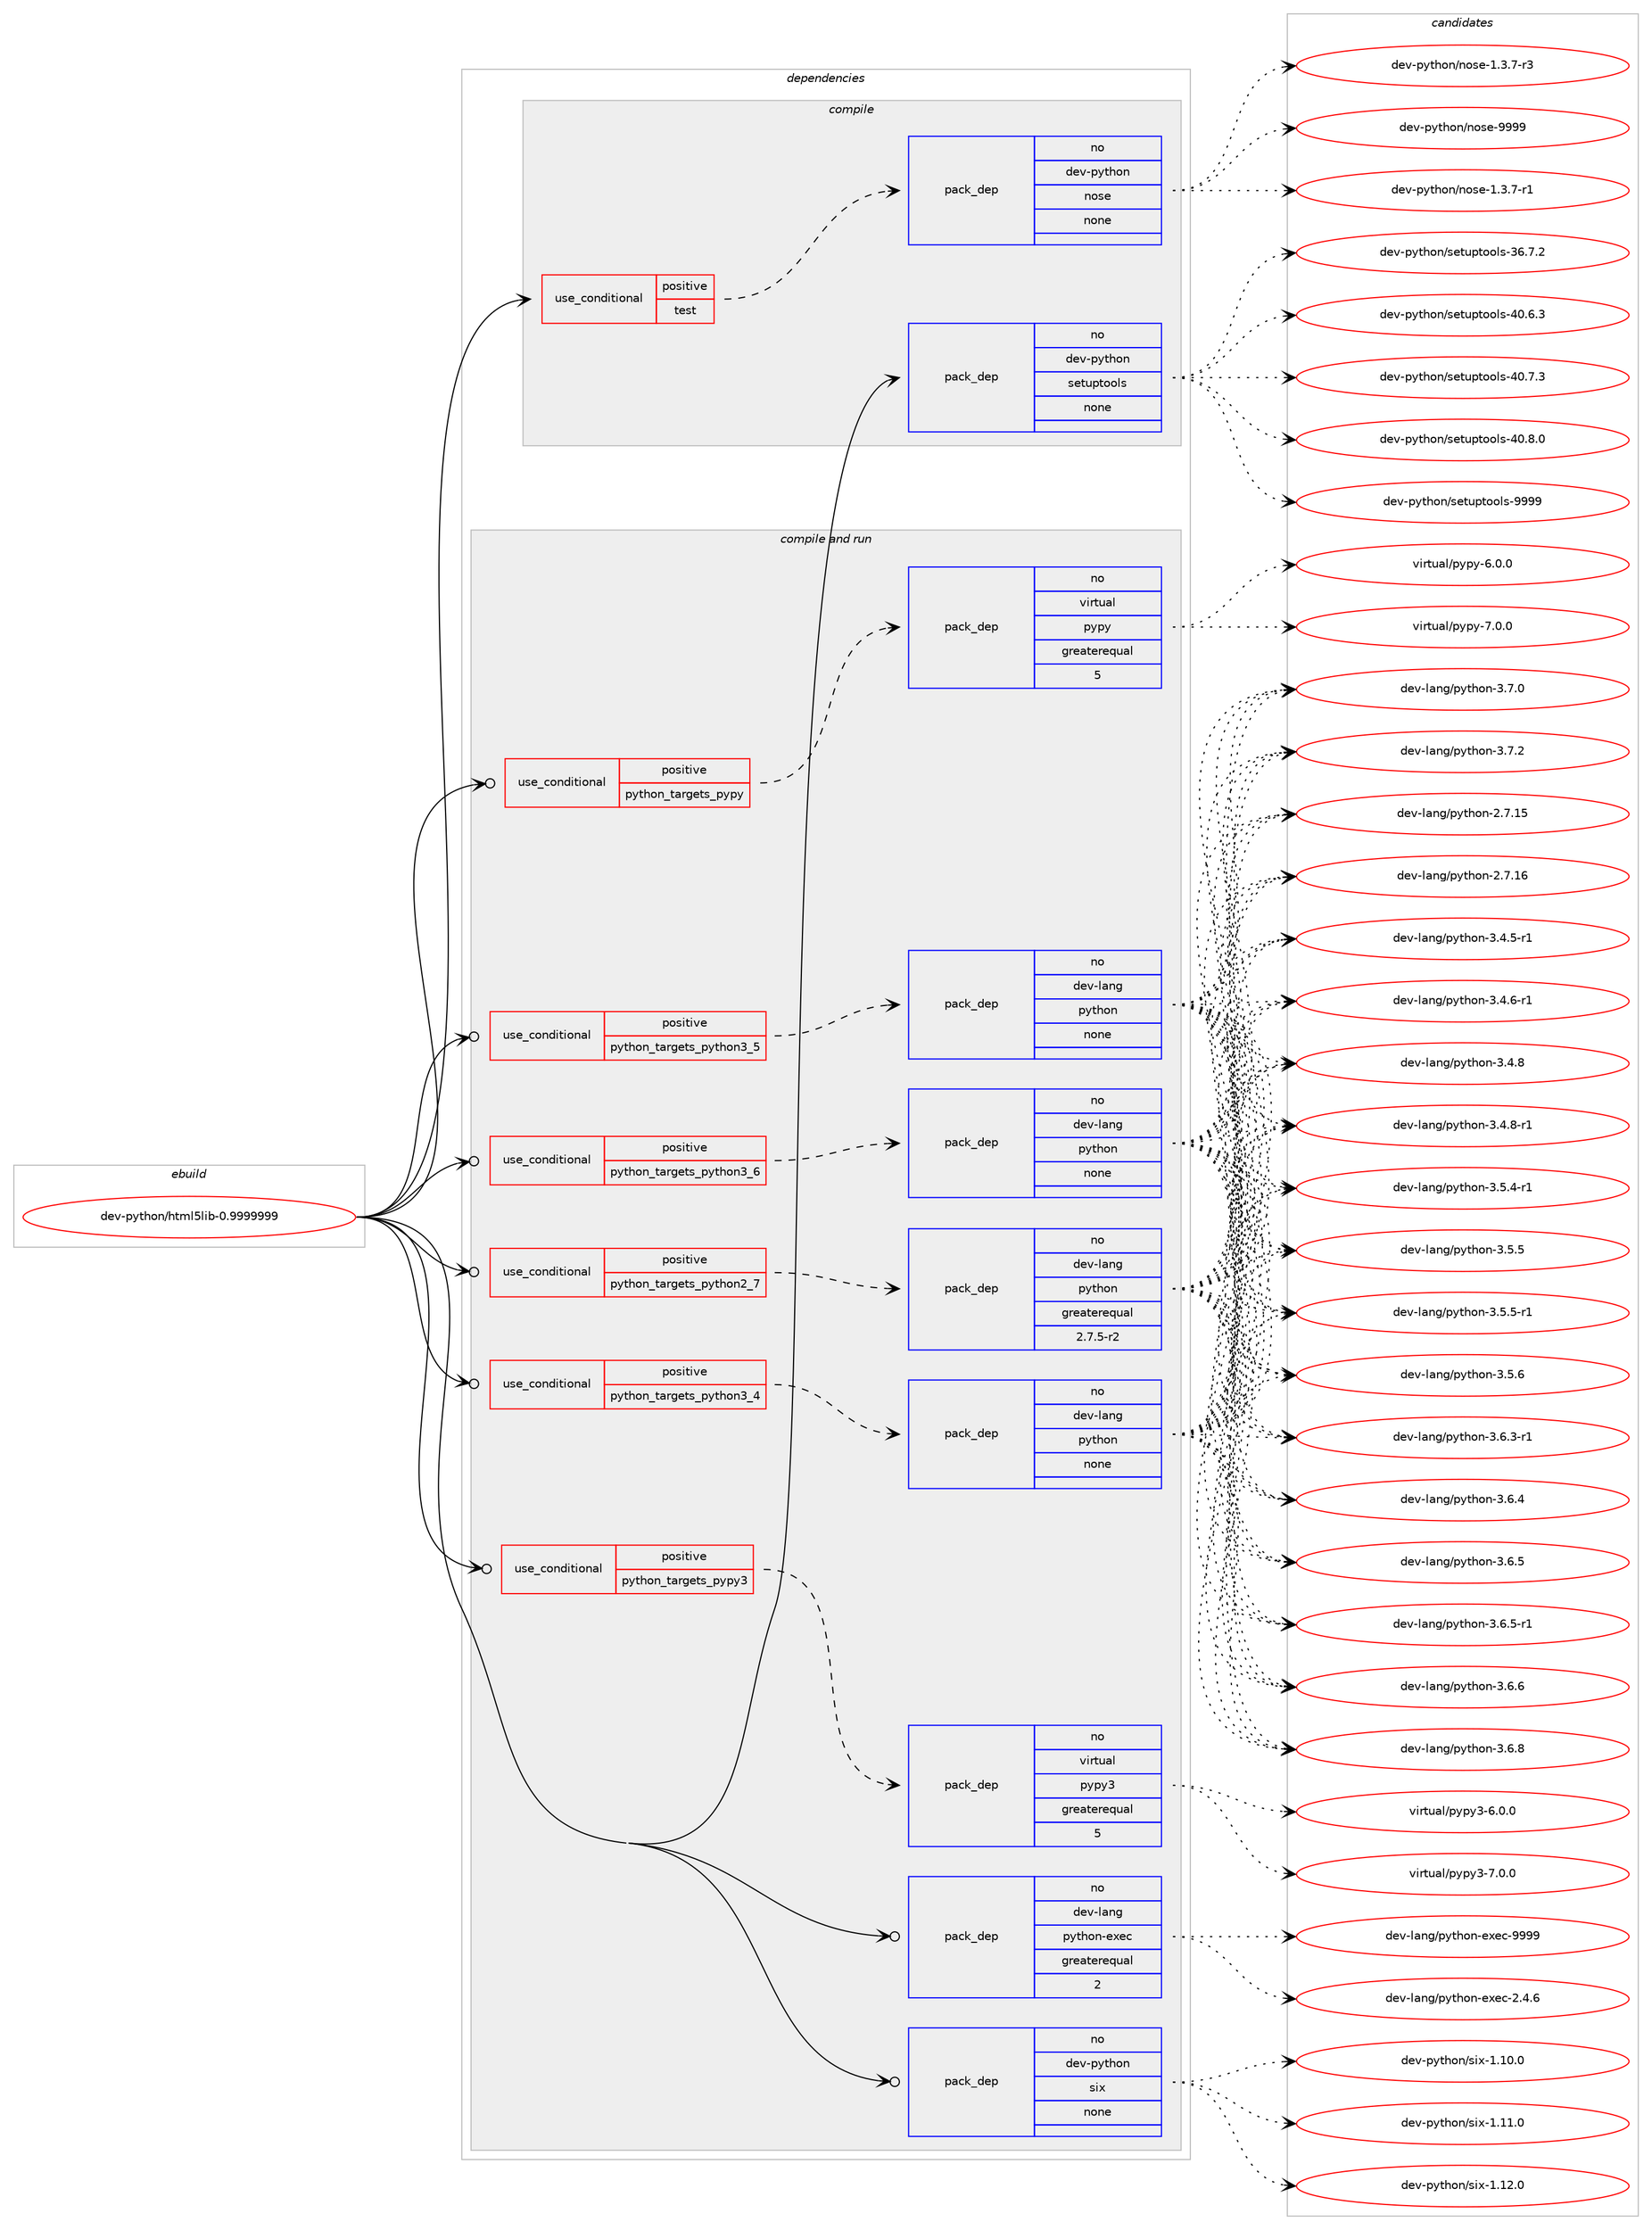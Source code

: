 digraph prolog {

# *************
# Graph options
# *************

newrank=true;
concentrate=true;
compound=true;
graph [rankdir=LR,fontname=Helvetica,fontsize=10,ranksep=1.5];#, ranksep=2.5, nodesep=0.2];
edge  [arrowhead=vee];
node  [fontname=Helvetica,fontsize=10];

# **********
# The ebuild
# **********

subgraph cluster_leftcol {
color=gray;
rank=same;
label=<<i>ebuild</i>>;
id [label="dev-python/html5lib-0.9999999", color=red, width=4, href="../dev-python/html5lib-0.9999999.svg"];
}

# ****************
# The dependencies
# ****************

subgraph cluster_midcol {
color=gray;
label=<<i>dependencies</i>>;
subgraph cluster_compile {
fillcolor="#eeeeee";
style=filled;
label=<<i>compile</i>>;
subgraph cond375424 {
dependency1412892 [label=<<TABLE BORDER="0" CELLBORDER="1" CELLSPACING="0" CELLPADDING="4"><TR><TD ROWSPAN="3" CELLPADDING="10">use_conditional</TD></TR><TR><TD>positive</TD></TR><TR><TD>test</TD></TR></TABLE>>, shape=none, color=red];
subgraph pack1014199 {
dependency1412893 [label=<<TABLE BORDER="0" CELLBORDER="1" CELLSPACING="0" CELLPADDING="4" WIDTH="220"><TR><TD ROWSPAN="6" CELLPADDING="30">pack_dep</TD></TR><TR><TD WIDTH="110">no</TD></TR><TR><TD>dev-python</TD></TR><TR><TD>nose</TD></TR><TR><TD>none</TD></TR><TR><TD></TD></TR></TABLE>>, shape=none, color=blue];
}
dependency1412892:e -> dependency1412893:w [weight=20,style="dashed",arrowhead="vee"];
}
id:e -> dependency1412892:w [weight=20,style="solid",arrowhead="vee"];
subgraph pack1014200 {
dependency1412894 [label=<<TABLE BORDER="0" CELLBORDER="1" CELLSPACING="0" CELLPADDING="4" WIDTH="220"><TR><TD ROWSPAN="6" CELLPADDING="30">pack_dep</TD></TR><TR><TD WIDTH="110">no</TD></TR><TR><TD>dev-python</TD></TR><TR><TD>setuptools</TD></TR><TR><TD>none</TD></TR><TR><TD></TD></TR></TABLE>>, shape=none, color=blue];
}
id:e -> dependency1412894:w [weight=20,style="solid",arrowhead="vee"];
}
subgraph cluster_compileandrun {
fillcolor="#eeeeee";
style=filled;
label=<<i>compile and run</i>>;
subgraph cond375425 {
dependency1412895 [label=<<TABLE BORDER="0" CELLBORDER="1" CELLSPACING="0" CELLPADDING="4"><TR><TD ROWSPAN="3" CELLPADDING="10">use_conditional</TD></TR><TR><TD>positive</TD></TR><TR><TD>python_targets_pypy</TD></TR></TABLE>>, shape=none, color=red];
subgraph pack1014201 {
dependency1412896 [label=<<TABLE BORDER="0" CELLBORDER="1" CELLSPACING="0" CELLPADDING="4" WIDTH="220"><TR><TD ROWSPAN="6" CELLPADDING="30">pack_dep</TD></TR><TR><TD WIDTH="110">no</TD></TR><TR><TD>virtual</TD></TR><TR><TD>pypy</TD></TR><TR><TD>greaterequal</TD></TR><TR><TD>5</TD></TR></TABLE>>, shape=none, color=blue];
}
dependency1412895:e -> dependency1412896:w [weight=20,style="dashed",arrowhead="vee"];
}
id:e -> dependency1412895:w [weight=20,style="solid",arrowhead="odotvee"];
subgraph cond375426 {
dependency1412897 [label=<<TABLE BORDER="0" CELLBORDER="1" CELLSPACING="0" CELLPADDING="4"><TR><TD ROWSPAN="3" CELLPADDING="10">use_conditional</TD></TR><TR><TD>positive</TD></TR><TR><TD>python_targets_pypy3</TD></TR></TABLE>>, shape=none, color=red];
subgraph pack1014202 {
dependency1412898 [label=<<TABLE BORDER="0" CELLBORDER="1" CELLSPACING="0" CELLPADDING="4" WIDTH="220"><TR><TD ROWSPAN="6" CELLPADDING="30">pack_dep</TD></TR><TR><TD WIDTH="110">no</TD></TR><TR><TD>virtual</TD></TR><TR><TD>pypy3</TD></TR><TR><TD>greaterequal</TD></TR><TR><TD>5</TD></TR></TABLE>>, shape=none, color=blue];
}
dependency1412897:e -> dependency1412898:w [weight=20,style="dashed",arrowhead="vee"];
}
id:e -> dependency1412897:w [weight=20,style="solid",arrowhead="odotvee"];
subgraph cond375427 {
dependency1412899 [label=<<TABLE BORDER="0" CELLBORDER="1" CELLSPACING="0" CELLPADDING="4"><TR><TD ROWSPAN="3" CELLPADDING="10">use_conditional</TD></TR><TR><TD>positive</TD></TR><TR><TD>python_targets_python2_7</TD></TR></TABLE>>, shape=none, color=red];
subgraph pack1014203 {
dependency1412900 [label=<<TABLE BORDER="0" CELLBORDER="1" CELLSPACING="0" CELLPADDING="4" WIDTH="220"><TR><TD ROWSPAN="6" CELLPADDING="30">pack_dep</TD></TR><TR><TD WIDTH="110">no</TD></TR><TR><TD>dev-lang</TD></TR><TR><TD>python</TD></TR><TR><TD>greaterequal</TD></TR><TR><TD>2.7.5-r2</TD></TR></TABLE>>, shape=none, color=blue];
}
dependency1412899:e -> dependency1412900:w [weight=20,style="dashed",arrowhead="vee"];
}
id:e -> dependency1412899:w [weight=20,style="solid",arrowhead="odotvee"];
subgraph cond375428 {
dependency1412901 [label=<<TABLE BORDER="0" CELLBORDER="1" CELLSPACING="0" CELLPADDING="4"><TR><TD ROWSPAN="3" CELLPADDING="10">use_conditional</TD></TR><TR><TD>positive</TD></TR><TR><TD>python_targets_python3_4</TD></TR></TABLE>>, shape=none, color=red];
subgraph pack1014204 {
dependency1412902 [label=<<TABLE BORDER="0" CELLBORDER="1" CELLSPACING="0" CELLPADDING="4" WIDTH="220"><TR><TD ROWSPAN="6" CELLPADDING="30">pack_dep</TD></TR><TR><TD WIDTH="110">no</TD></TR><TR><TD>dev-lang</TD></TR><TR><TD>python</TD></TR><TR><TD>none</TD></TR><TR><TD></TD></TR></TABLE>>, shape=none, color=blue];
}
dependency1412901:e -> dependency1412902:w [weight=20,style="dashed",arrowhead="vee"];
}
id:e -> dependency1412901:w [weight=20,style="solid",arrowhead="odotvee"];
subgraph cond375429 {
dependency1412903 [label=<<TABLE BORDER="0" CELLBORDER="1" CELLSPACING="0" CELLPADDING="4"><TR><TD ROWSPAN="3" CELLPADDING="10">use_conditional</TD></TR><TR><TD>positive</TD></TR><TR><TD>python_targets_python3_5</TD></TR></TABLE>>, shape=none, color=red];
subgraph pack1014205 {
dependency1412904 [label=<<TABLE BORDER="0" CELLBORDER="1" CELLSPACING="0" CELLPADDING="4" WIDTH="220"><TR><TD ROWSPAN="6" CELLPADDING="30">pack_dep</TD></TR><TR><TD WIDTH="110">no</TD></TR><TR><TD>dev-lang</TD></TR><TR><TD>python</TD></TR><TR><TD>none</TD></TR><TR><TD></TD></TR></TABLE>>, shape=none, color=blue];
}
dependency1412903:e -> dependency1412904:w [weight=20,style="dashed",arrowhead="vee"];
}
id:e -> dependency1412903:w [weight=20,style="solid",arrowhead="odotvee"];
subgraph cond375430 {
dependency1412905 [label=<<TABLE BORDER="0" CELLBORDER="1" CELLSPACING="0" CELLPADDING="4"><TR><TD ROWSPAN="3" CELLPADDING="10">use_conditional</TD></TR><TR><TD>positive</TD></TR><TR><TD>python_targets_python3_6</TD></TR></TABLE>>, shape=none, color=red];
subgraph pack1014206 {
dependency1412906 [label=<<TABLE BORDER="0" CELLBORDER="1" CELLSPACING="0" CELLPADDING="4" WIDTH="220"><TR><TD ROWSPAN="6" CELLPADDING="30">pack_dep</TD></TR><TR><TD WIDTH="110">no</TD></TR><TR><TD>dev-lang</TD></TR><TR><TD>python</TD></TR><TR><TD>none</TD></TR><TR><TD></TD></TR></TABLE>>, shape=none, color=blue];
}
dependency1412905:e -> dependency1412906:w [weight=20,style="dashed",arrowhead="vee"];
}
id:e -> dependency1412905:w [weight=20,style="solid",arrowhead="odotvee"];
subgraph pack1014207 {
dependency1412907 [label=<<TABLE BORDER="0" CELLBORDER="1" CELLSPACING="0" CELLPADDING="4" WIDTH="220"><TR><TD ROWSPAN="6" CELLPADDING="30">pack_dep</TD></TR><TR><TD WIDTH="110">no</TD></TR><TR><TD>dev-lang</TD></TR><TR><TD>python-exec</TD></TR><TR><TD>greaterequal</TD></TR><TR><TD>2</TD></TR></TABLE>>, shape=none, color=blue];
}
id:e -> dependency1412907:w [weight=20,style="solid",arrowhead="odotvee"];
subgraph pack1014208 {
dependency1412908 [label=<<TABLE BORDER="0" CELLBORDER="1" CELLSPACING="0" CELLPADDING="4" WIDTH="220"><TR><TD ROWSPAN="6" CELLPADDING="30">pack_dep</TD></TR><TR><TD WIDTH="110">no</TD></TR><TR><TD>dev-python</TD></TR><TR><TD>six</TD></TR><TR><TD>none</TD></TR><TR><TD></TD></TR></TABLE>>, shape=none, color=blue];
}
id:e -> dependency1412908:w [weight=20,style="solid",arrowhead="odotvee"];
}
subgraph cluster_run {
fillcolor="#eeeeee";
style=filled;
label=<<i>run</i>>;
}
}

# **************
# The candidates
# **************

subgraph cluster_choices {
rank=same;
color=gray;
label=<<i>candidates</i>>;

subgraph choice1014199 {
color=black;
nodesep=1;
choice10010111845112121116104111110471101111151014549465146554511449 [label="dev-python/nose-1.3.7-r1", color=red, width=4,href="../dev-python/nose-1.3.7-r1.svg"];
choice10010111845112121116104111110471101111151014549465146554511451 [label="dev-python/nose-1.3.7-r3", color=red, width=4,href="../dev-python/nose-1.3.7-r3.svg"];
choice10010111845112121116104111110471101111151014557575757 [label="dev-python/nose-9999", color=red, width=4,href="../dev-python/nose-9999.svg"];
dependency1412893:e -> choice10010111845112121116104111110471101111151014549465146554511449:w [style=dotted,weight="100"];
dependency1412893:e -> choice10010111845112121116104111110471101111151014549465146554511451:w [style=dotted,weight="100"];
dependency1412893:e -> choice10010111845112121116104111110471101111151014557575757:w [style=dotted,weight="100"];
}
subgraph choice1014200 {
color=black;
nodesep=1;
choice100101118451121211161041111104711510111611711211611111110811545515446554650 [label="dev-python/setuptools-36.7.2", color=red, width=4,href="../dev-python/setuptools-36.7.2.svg"];
choice100101118451121211161041111104711510111611711211611111110811545524846544651 [label="dev-python/setuptools-40.6.3", color=red, width=4,href="../dev-python/setuptools-40.6.3.svg"];
choice100101118451121211161041111104711510111611711211611111110811545524846554651 [label="dev-python/setuptools-40.7.3", color=red, width=4,href="../dev-python/setuptools-40.7.3.svg"];
choice100101118451121211161041111104711510111611711211611111110811545524846564648 [label="dev-python/setuptools-40.8.0", color=red, width=4,href="../dev-python/setuptools-40.8.0.svg"];
choice10010111845112121116104111110471151011161171121161111111081154557575757 [label="dev-python/setuptools-9999", color=red, width=4,href="../dev-python/setuptools-9999.svg"];
dependency1412894:e -> choice100101118451121211161041111104711510111611711211611111110811545515446554650:w [style=dotted,weight="100"];
dependency1412894:e -> choice100101118451121211161041111104711510111611711211611111110811545524846544651:w [style=dotted,weight="100"];
dependency1412894:e -> choice100101118451121211161041111104711510111611711211611111110811545524846554651:w [style=dotted,weight="100"];
dependency1412894:e -> choice100101118451121211161041111104711510111611711211611111110811545524846564648:w [style=dotted,weight="100"];
dependency1412894:e -> choice10010111845112121116104111110471151011161171121161111111081154557575757:w [style=dotted,weight="100"];
}
subgraph choice1014201 {
color=black;
nodesep=1;
choice1181051141161179710847112121112121455446484648 [label="virtual/pypy-6.0.0", color=red, width=4,href="../virtual/pypy-6.0.0.svg"];
choice1181051141161179710847112121112121455546484648 [label="virtual/pypy-7.0.0", color=red, width=4,href="../virtual/pypy-7.0.0.svg"];
dependency1412896:e -> choice1181051141161179710847112121112121455446484648:w [style=dotted,weight="100"];
dependency1412896:e -> choice1181051141161179710847112121112121455546484648:w [style=dotted,weight="100"];
}
subgraph choice1014202 {
color=black;
nodesep=1;
choice118105114116117971084711212111212151455446484648 [label="virtual/pypy3-6.0.0", color=red, width=4,href="../virtual/pypy3-6.0.0.svg"];
choice118105114116117971084711212111212151455546484648 [label="virtual/pypy3-7.0.0", color=red, width=4,href="../virtual/pypy3-7.0.0.svg"];
dependency1412898:e -> choice118105114116117971084711212111212151455446484648:w [style=dotted,weight="100"];
dependency1412898:e -> choice118105114116117971084711212111212151455546484648:w [style=dotted,weight="100"];
}
subgraph choice1014203 {
color=black;
nodesep=1;
choice10010111845108971101034711212111610411111045504655464953 [label="dev-lang/python-2.7.15", color=red, width=4,href="../dev-lang/python-2.7.15.svg"];
choice10010111845108971101034711212111610411111045504655464954 [label="dev-lang/python-2.7.16", color=red, width=4,href="../dev-lang/python-2.7.16.svg"];
choice1001011184510897110103471121211161041111104551465246534511449 [label="dev-lang/python-3.4.5-r1", color=red, width=4,href="../dev-lang/python-3.4.5-r1.svg"];
choice1001011184510897110103471121211161041111104551465246544511449 [label="dev-lang/python-3.4.6-r1", color=red, width=4,href="../dev-lang/python-3.4.6-r1.svg"];
choice100101118451089711010347112121116104111110455146524656 [label="dev-lang/python-3.4.8", color=red, width=4,href="../dev-lang/python-3.4.8.svg"];
choice1001011184510897110103471121211161041111104551465246564511449 [label="dev-lang/python-3.4.8-r1", color=red, width=4,href="../dev-lang/python-3.4.8-r1.svg"];
choice1001011184510897110103471121211161041111104551465346524511449 [label="dev-lang/python-3.5.4-r1", color=red, width=4,href="../dev-lang/python-3.5.4-r1.svg"];
choice100101118451089711010347112121116104111110455146534653 [label="dev-lang/python-3.5.5", color=red, width=4,href="../dev-lang/python-3.5.5.svg"];
choice1001011184510897110103471121211161041111104551465346534511449 [label="dev-lang/python-3.5.5-r1", color=red, width=4,href="../dev-lang/python-3.5.5-r1.svg"];
choice100101118451089711010347112121116104111110455146534654 [label="dev-lang/python-3.5.6", color=red, width=4,href="../dev-lang/python-3.5.6.svg"];
choice1001011184510897110103471121211161041111104551465446514511449 [label="dev-lang/python-3.6.3-r1", color=red, width=4,href="../dev-lang/python-3.6.3-r1.svg"];
choice100101118451089711010347112121116104111110455146544652 [label="dev-lang/python-3.6.4", color=red, width=4,href="../dev-lang/python-3.6.4.svg"];
choice100101118451089711010347112121116104111110455146544653 [label="dev-lang/python-3.6.5", color=red, width=4,href="../dev-lang/python-3.6.5.svg"];
choice1001011184510897110103471121211161041111104551465446534511449 [label="dev-lang/python-3.6.5-r1", color=red, width=4,href="../dev-lang/python-3.6.5-r1.svg"];
choice100101118451089711010347112121116104111110455146544654 [label="dev-lang/python-3.6.6", color=red, width=4,href="../dev-lang/python-3.6.6.svg"];
choice100101118451089711010347112121116104111110455146544656 [label="dev-lang/python-3.6.8", color=red, width=4,href="../dev-lang/python-3.6.8.svg"];
choice100101118451089711010347112121116104111110455146554648 [label="dev-lang/python-3.7.0", color=red, width=4,href="../dev-lang/python-3.7.0.svg"];
choice100101118451089711010347112121116104111110455146554650 [label="dev-lang/python-3.7.2", color=red, width=4,href="../dev-lang/python-3.7.2.svg"];
dependency1412900:e -> choice10010111845108971101034711212111610411111045504655464953:w [style=dotted,weight="100"];
dependency1412900:e -> choice10010111845108971101034711212111610411111045504655464954:w [style=dotted,weight="100"];
dependency1412900:e -> choice1001011184510897110103471121211161041111104551465246534511449:w [style=dotted,weight="100"];
dependency1412900:e -> choice1001011184510897110103471121211161041111104551465246544511449:w [style=dotted,weight="100"];
dependency1412900:e -> choice100101118451089711010347112121116104111110455146524656:w [style=dotted,weight="100"];
dependency1412900:e -> choice1001011184510897110103471121211161041111104551465246564511449:w [style=dotted,weight="100"];
dependency1412900:e -> choice1001011184510897110103471121211161041111104551465346524511449:w [style=dotted,weight="100"];
dependency1412900:e -> choice100101118451089711010347112121116104111110455146534653:w [style=dotted,weight="100"];
dependency1412900:e -> choice1001011184510897110103471121211161041111104551465346534511449:w [style=dotted,weight="100"];
dependency1412900:e -> choice100101118451089711010347112121116104111110455146534654:w [style=dotted,weight="100"];
dependency1412900:e -> choice1001011184510897110103471121211161041111104551465446514511449:w [style=dotted,weight="100"];
dependency1412900:e -> choice100101118451089711010347112121116104111110455146544652:w [style=dotted,weight="100"];
dependency1412900:e -> choice100101118451089711010347112121116104111110455146544653:w [style=dotted,weight="100"];
dependency1412900:e -> choice1001011184510897110103471121211161041111104551465446534511449:w [style=dotted,weight="100"];
dependency1412900:e -> choice100101118451089711010347112121116104111110455146544654:w [style=dotted,weight="100"];
dependency1412900:e -> choice100101118451089711010347112121116104111110455146544656:w [style=dotted,weight="100"];
dependency1412900:e -> choice100101118451089711010347112121116104111110455146554648:w [style=dotted,weight="100"];
dependency1412900:e -> choice100101118451089711010347112121116104111110455146554650:w [style=dotted,weight="100"];
}
subgraph choice1014204 {
color=black;
nodesep=1;
choice10010111845108971101034711212111610411111045504655464953 [label="dev-lang/python-2.7.15", color=red, width=4,href="../dev-lang/python-2.7.15.svg"];
choice10010111845108971101034711212111610411111045504655464954 [label="dev-lang/python-2.7.16", color=red, width=4,href="../dev-lang/python-2.7.16.svg"];
choice1001011184510897110103471121211161041111104551465246534511449 [label="dev-lang/python-3.4.5-r1", color=red, width=4,href="../dev-lang/python-3.4.5-r1.svg"];
choice1001011184510897110103471121211161041111104551465246544511449 [label="dev-lang/python-3.4.6-r1", color=red, width=4,href="../dev-lang/python-3.4.6-r1.svg"];
choice100101118451089711010347112121116104111110455146524656 [label="dev-lang/python-3.4.8", color=red, width=4,href="../dev-lang/python-3.4.8.svg"];
choice1001011184510897110103471121211161041111104551465246564511449 [label="dev-lang/python-3.4.8-r1", color=red, width=4,href="../dev-lang/python-3.4.8-r1.svg"];
choice1001011184510897110103471121211161041111104551465346524511449 [label="dev-lang/python-3.5.4-r1", color=red, width=4,href="../dev-lang/python-3.5.4-r1.svg"];
choice100101118451089711010347112121116104111110455146534653 [label="dev-lang/python-3.5.5", color=red, width=4,href="../dev-lang/python-3.5.5.svg"];
choice1001011184510897110103471121211161041111104551465346534511449 [label="dev-lang/python-3.5.5-r1", color=red, width=4,href="../dev-lang/python-3.5.5-r1.svg"];
choice100101118451089711010347112121116104111110455146534654 [label="dev-lang/python-3.5.6", color=red, width=4,href="../dev-lang/python-3.5.6.svg"];
choice1001011184510897110103471121211161041111104551465446514511449 [label="dev-lang/python-3.6.3-r1", color=red, width=4,href="../dev-lang/python-3.6.3-r1.svg"];
choice100101118451089711010347112121116104111110455146544652 [label="dev-lang/python-3.6.4", color=red, width=4,href="../dev-lang/python-3.6.4.svg"];
choice100101118451089711010347112121116104111110455146544653 [label="dev-lang/python-3.6.5", color=red, width=4,href="../dev-lang/python-3.6.5.svg"];
choice1001011184510897110103471121211161041111104551465446534511449 [label="dev-lang/python-3.6.5-r1", color=red, width=4,href="../dev-lang/python-3.6.5-r1.svg"];
choice100101118451089711010347112121116104111110455146544654 [label="dev-lang/python-3.6.6", color=red, width=4,href="../dev-lang/python-3.6.6.svg"];
choice100101118451089711010347112121116104111110455146544656 [label="dev-lang/python-3.6.8", color=red, width=4,href="../dev-lang/python-3.6.8.svg"];
choice100101118451089711010347112121116104111110455146554648 [label="dev-lang/python-3.7.0", color=red, width=4,href="../dev-lang/python-3.7.0.svg"];
choice100101118451089711010347112121116104111110455146554650 [label="dev-lang/python-3.7.2", color=red, width=4,href="../dev-lang/python-3.7.2.svg"];
dependency1412902:e -> choice10010111845108971101034711212111610411111045504655464953:w [style=dotted,weight="100"];
dependency1412902:e -> choice10010111845108971101034711212111610411111045504655464954:w [style=dotted,weight="100"];
dependency1412902:e -> choice1001011184510897110103471121211161041111104551465246534511449:w [style=dotted,weight="100"];
dependency1412902:e -> choice1001011184510897110103471121211161041111104551465246544511449:w [style=dotted,weight="100"];
dependency1412902:e -> choice100101118451089711010347112121116104111110455146524656:w [style=dotted,weight="100"];
dependency1412902:e -> choice1001011184510897110103471121211161041111104551465246564511449:w [style=dotted,weight="100"];
dependency1412902:e -> choice1001011184510897110103471121211161041111104551465346524511449:w [style=dotted,weight="100"];
dependency1412902:e -> choice100101118451089711010347112121116104111110455146534653:w [style=dotted,weight="100"];
dependency1412902:e -> choice1001011184510897110103471121211161041111104551465346534511449:w [style=dotted,weight="100"];
dependency1412902:e -> choice100101118451089711010347112121116104111110455146534654:w [style=dotted,weight="100"];
dependency1412902:e -> choice1001011184510897110103471121211161041111104551465446514511449:w [style=dotted,weight="100"];
dependency1412902:e -> choice100101118451089711010347112121116104111110455146544652:w [style=dotted,weight="100"];
dependency1412902:e -> choice100101118451089711010347112121116104111110455146544653:w [style=dotted,weight="100"];
dependency1412902:e -> choice1001011184510897110103471121211161041111104551465446534511449:w [style=dotted,weight="100"];
dependency1412902:e -> choice100101118451089711010347112121116104111110455146544654:w [style=dotted,weight="100"];
dependency1412902:e -> choice100101118451089711010347112121116104111110455146544656:w [style=dotted,weight="100"];
dependency1412902:e -> choice100101118451089711010347112121116104111110455146554648:w [style=dotted,weight="100"];
dependency1412902:e -> choice100101118451089711010347112121116104111110455146554650:w [style=dotted,weight="100"];
}
subgraph choice1014205 {
color=black;
nodesep=1;
choice10010111845108971101034711212111610411111045504655464953 [label="dev-lang/python-2.7.15", color=red, width=4,href="../dev-lang/python-2.7.15.svg"];
choice10010111845108971101034711212111610411111045504655464954 [label="dev-lang/python-2.7.16", color=red, width=4,href="../dev-lang/python-2.7.16.svg"];
choice1001011184510897110103471121211161041111104551465246534511449 [label="dev-lang/python-3.4.5-r1", color=red, width=4,href="../dev-lang/python-3.4.5-r1.svg"];
choice1001011184510897110103471121211161041111104551465246544511449 [label="dev-lang/python-3.4.6-r1", color=red, width=4,href="../dev-lang/python-3.4.6-r1.svg"];
choice100101118451089711010347112121116104111110455146524656 [label="dev-lang/python-3.4.8", color=red, width=4,href="../dev-lang/python-3.4.8.svg"];
choice1001011184510897110103471121211161041111104551465246564511449 [label="dev-lang/python-3.4.8-r1", color=red, width=4,href="../dev-lang/python-3.4.8-r1.svg"];
choice1001011184510897110103471121211161041111104551465346524511449 [label="dev-lang/python-3.5.4-r1", color=red, width=4,href="../dev-lang/python-3.5.4-r1.svg"];
choice100101118451089711010347112121116104111110455146534653 [label="dev-lang/python-3.5.5", color=red, width=4,href="../dev-lang/python-3.5.5.svg"];
choice1001011184510897110103471121211161041111104551465346534511449 [label="dev-lang/python-3.5.5-r1", color=red, width=4,href="../dev-lang/python-3.5.5-r1.svg"];
choice100101118451089711010347112121116104111110455146534654 [label="dev-lang/python-3.5.6", color=red, width=4,href="../dev-lang/python-3.5.6.svg"];
choice1001011184510897110103471121211161041111104551465446514511449 [label="dev-lang/python-3.6.3-r1", color=red, width=4,href="../dev-lang/python-3.6.3-r1.svg"];
choice100101118451089711010347112121116104111110455146544652 [label="dev-lang/python-3.6.4", color=red, width=4,href="../dev-lang/python-3.6.4.svg"];
choice100101118451089711010347112121116104111110455146544653 [label="dev-lang/python-3.6.5", color=red, width=4,href="../dev-lang/python-3.6.5.svg"];
choice1001011184510897110103471121211161041111104551465446534511449 [label="dev-lang/python-3.6.5-r1", color=red, width=4,href="../dev-lang/python-3.6.5-r1.svg"];
choice100101118451089711010347112121116104111110455146544654 [label="dev-lang/python-3.6.6", color=red, width=4,href="../dev-lang/python-3.6.6.svg"];
choice100101118451089711010347112121116104111110455146544656 [label="dev-lang/python-3.6.8", color=red, width=4,href="../dev-lang/python-3.6.8.svg"];
choice100101118451089711010347112121116104111110455146554648 [label="dev-lang/python-3.7.0", color=red, width=4,href="../dev-lang/python-3.7.0.svg"];
choice100101118451089711010347112121116104111110455146554650 [label="dev-lang/python-3.7.2", color=red, width=4,href="../dev-lang/python-3.7.2.svg"];
dependency1412904:e -> choice10010111845108971101034711212111610411111045504655464953:w [style=dotted,weight="100"];
dependency1412904:e -> choice10010111845108971101034711212111610411111045504655464954:w [style=dotted,weight="100"];
dependency1412904:e -> choice1001011184510897110103471121211161041111104551465246534511449:w [style=dotted,weight="100"];
dependency1412904:e -> choice1001011184510897110103471121211161041111104551465246544511449:w [style=dotted,weight="100"];
dependency1412904:e -> choice100101118451089711010347112121116104111110455146524656:w [style=dotted,weight="100"];
dependency1412904:e -> choice1001011184510897110103471121211161041111104551465246564511449:w [style=dotted,weight="100"];
dependency1412904:e -> choice1001011184510897110103471121211161041111104551465346524511449:w [style=dotted,weight="100"];
dependency1412904:e -> choice100101118451089711010347112121116104111110455146534653:w [style=dotted,weight="100"];
dependency1412904:e -> choice1001011184510897110103471121211161041111104551465346534511449:w [style=dotted,weight="100"];
dependency1412904:e -> choice100101118451089711010347112121116104111110455146534654:w [style=dotted,weight="100"];
dependency1412904:e -> choice1001011184510897110103471121211161041111104551465446514511449:w [style=dotted,weight="100"];
dependency1412904:e -> choice100101118451089711010347112121116104111110455146544652:w [style=dotted,weight="100"];
dependency1412904:e -> choice100101118451089711010347112121116104111110455146544653:w [style=dotted,weight="100"];
dependency1412904:e -> choice1001011184510897110103471121211161041111104551465446534511449:w [style=dotted,weight="100"];
dependency1412904:e -> choice100101118451089711010347112121116104111110455146544654:w [style=dotted,weight="100"];
dependency1412904:e -> choice100101118451089711010347112121116104111110455146544656:w [style=dotted,weight="100"];
dependency1412904:e -> choice100101118451089711010347112121116104111110455146554648:w [style=dotted,weight="100"];
dependency1412904:e -> choice100101118451089711010347112121116104111110455146554650:w [style=dotted,weight="100"];
}
subgraph choice1014206 {
color=black;
nodesep=1;
choice10010111845108971101034711212111610411111045504655464953 [label="dev-lang/python-2.7.15", color=red, width=4,href="../dev-lang/python-2.7.15.svg"];
choice10010111845108971101034711212111610411111045504655464954 [label="dev-lang/python-2.7.16", color=red, width=4,href="../dev-lang/python-2.7.16.svg"];
choice1001011184510897110103471121211161041111104551465246534511449 [label="dev-lang/python-3.4.5-r1", color=red, width=4,href="../dev-lang/python-3.4.5-r1.svg"];
choice1001011184510897110103471121211161041111104551465246544511449 [label="dev-lang/python-3.4.6-r1", color=red, width=4,href="../dev-lang/python-3.4.6-r1.svg"];
choice100101118451089711010347112121116104111110455146524656 [label="dev-lang/python-3.4.8", color=red, width=4,href="../dev-lang/python-3.4.8.svg"];
choice1001011184510897110103471121211161041111104551465246564511449 [label="dev-lang/python-3.4.8-r1", color=red, width=4,href="../dev-lang/python-3.4.8-r1.svg"];
choice1001011184510897110103471121211161041111104551465346524511449 [label="dev-lang/python-3.5.4-r1", color=red, width=4,href="../dev-lang/python-3.5.4-r1.svg"];
choice100101118451089711010347112121116104111110455146534653 [label="dev-lang/python-3.5.5", color=red, width=4,href="../dev-lang/python-3.5.5.svg"];
choice1001011184510897110103471121211161041111104551465346534511449 [label="dev-lang/python-3.5.5-r1", color=red, width=4,href="../dev-lang/python-3.5.5-r1.svg"];
choice100101118451089711010347112121116104111110455146534654 [label="dev-lang/python-3.5.6", color=red, width=4,href="../dev-lang/python-3.5.6.svg"];
choice1001011184510897110103471121211161041111104551465446514511449 [label="dev-lang/python-3.6.3-r1", color=red, width=4,href="../dev-lang/python-3.6.3-r1.svg"];
choice100101118451089711010347112121116104111110455146544652 [label="dev-lang/python-3.6.4", color=red, width=4,href="../dev-lang/python-3.6.4.svg"];
choice100101118451089711010347112121116104111110455146544653 [label="dev-lang/python-3.6.5", color=red, width=4,href="../dev-lang/python-3.6.5.svg"];
choice1001011184510897110103471121211161041111104551465446534511449 [label="dev-lang/python-3.6.5-r1", color=red, width=4,href="../dev-lang/python-3.6.5-r1.svg"];
choice100101118451089711010347112121116104111110455146544654 [label="dev-lang/python-3.6.6", color=red, width=4,href="../dev-lang/python-3.6.6.svg"];
choice100101118451089711010347112121116104111110455146544656 [label="dev-lang/python-3.6.8", color=red, width=4,href="../dev-lang/python-3.6.8.svg"];
choice100101118451089711010347112121116104111110455146554648 [label="dev-lang/python-3.7.0", color=red, width=4,href="../dev-lang/python-3.7.0.svg"];
choice100101118451089711010347112121116104111110455146554650 [label="dev-lang/python-3.7.2", color=red, width=4,href="../dev-lang/python-3.7.2.svg"];
dependency1412906:e -> choice10010111845108971101034711212111610411111045504655464953:w [style=dotted,weight="100"];
dependency1412906:e -> choice10010111845108971101034711212111610411111045504655464954:w [style=dotted,weight="100"];
dependency1412906:e -> choice1001011184510897110103471121211161041111104551465246534511449:w [style=dotted,weight="100"];
dependency1412906:e -> choice1001011184510897110103471121211161041111104551465246544511449:w [style=dotted,weight="100"];
dependency1412906:e -> choice100101118451089711010347112121116104111110455146524656:w [style=dotted,weight="100"];
dependency1412906:e -> choice1001011184510897110103471121211161041111104551465246564511449:w [style=dotted,weight="100"];
dependency1412906:e -> choice1001011184510897110103471121211161041111104551465346524511449:w [style=dotted,weight="100"];
dependency1412906:e -> choice100101118451089711010347112121116104111110455146534653:w [style=dotted,weight="100"];
dependency1412906:e -> choice1001011184510897110103471121211161041111104551465346534511449:w [style=dotted,weight="100"];
dependency1412906:e -> choice100101118451089711010347112121116104111110455146534654:w [style=dotted,weight="100"];
dependency1412906:e -> choice1001011184510897110103471121211161041111104551465446514511449:w [style=dotted,weight="100"];
dependency1412906:e -> choice100101118451089711010347112121116104111110455146544652:w [style=dotted,weight="100"];
dependency1412906:e -> choice100101118451089711010347112121116104111110455146544653:w [style=dotted,weight="100"];
dependency1412906:e -> choice1001011184510897110103471121211161041111104551465446534511449:w [style=dotted,weight="100"];
dependency1412906:e -> choice100101118451089711010347112121116104111110455146544654:w [style=dotted,weight="100"];
dependency1412906:e -> choice100101118451089711010347112121116104111110455146544656:w [style=dotted,weight="100"];
dependency1412906:e -> choice100101118451089711010347112121116104111110455146554648:w [style=dotted,weight="100"];
dependency1412906:e -> choice100101118451089711010347112121116104111110455146554650:w [style=dotted,weight="100"];
}
subgraph choice1014207 {
color=black;
nodesep=1;
choice1001011184510897110103471121211161041111104510112010199455046524654 [label="dev-lang/python-exec-2.4.6", color=red, width=4,href="../dev-lang/python-exec-2.4.6.svg"];
choice10010111845108971101034711212111610411111045101120101994557575757 [label="dev-lang/python-exec-9999", color=red, width=4,href="../dev-lang/python-exec-9999.svg"];
dependency1412907:e -> choice1001011184510897110103471121211161041111104510112010199455046524654:w [style=dotted,weight="100"];
dependency1412907:e -> choice10010111845108971101034711212111610411111045101120101994557575757:w [style=dotted,weight="100"];
}
subgraph choice1014208 {
color=black;
nodesep=1;
choice100101118451121211161041111104711510512045494649484648 [label="dev-python/six-1.10.0", color=red, width=4,href="../dev-python/six-1.10.0.svg"];
choice100101118451121211161041111104711510512045494649494648 [label="dev-python/six-1.11.0", color=red, width=4,href="../dev-python/six-1.11.0.svg"];
choice100101118451121211161041111104711510512045494649504648 [label="dev-python/six-1.12.0", color=red, width=4,href="../dev-python/six-1.12.0.svg"];
dependency1412908:e -> choice100101118451121211161041111104711510512045494649484648:w [style=dotted,weight="100"];
dependency1412908:e -> choice100101118451121211161041111104711510512045494649494648:w [style=dotted,weight="100"];
dependency1412908:e -> choice100101118451121211161041111104711510512045494649504648:w [style=dotted,weight="100"];
}
}

}
